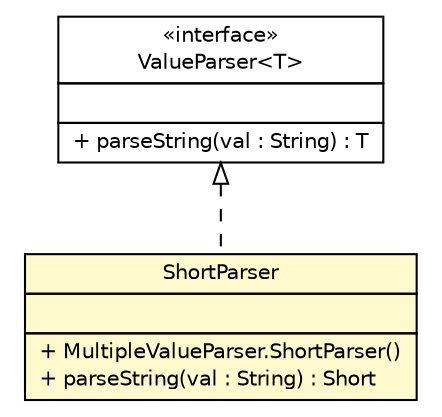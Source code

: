 #!/usr/local/bin/dot
#
# Class diagram 
# Generated by UMLGraph version R5_6 (http://www.umlgraph.org/)
#

digraph G {
	edge [fontname="Helvetica",fontsize=10,labelfontname="Helvetica",labelfontsize=10];
	node [fontname="Helvetica",fontsize=10,shape=plaintext];
	nodesep=0.25;
	ranksep=0.5;
	// com.vectorprint.configuration.parameters.MultipleValueParser.ShortParser
	c4071 [label=<<table title="com.vectorprint.configuration.parameters.MultipleValueParser.ShortParser" border="0" cellborder="1" cellspacing="0" cellpadding="2" port="p" bgcolor="lemonChiffon" href="./MultipleValueParser.ShortParser.html">
		<tr><td><table border="0" cellspacing="0" cellpadding="1">
<tr><td align="center" balign="center"> ShortParser </td></tr>
		</table></td></tr>
		<tr><td><table border="0" cellspacing="0" cellpadding="1">
<tr><td align="left" balign="left">  </td></tr>
		</table></td></tr>
		<tr><td><table border="0" cellspacing="0" cellpadding="1">
<tr><td align="left" balign="left"> + MultipleValueParser.ShortParser() </td></tr>
<tr><td align="left" balign="left"> + parseString(val : String) : Short </td></tr>
		</table></td></tr>
		</table>>, URL="./MultipleValueParser.ShortParser.html", fontname="Helvetica", fontcolor="black", fontsize=10.0];
	// com.vectorprint.configuration.parameters.ValueParser<T>
	c4076 [label=<<table title="com.vectorprint.configuration.parameters.ValueParser" border="0" cellborder="1" cellspacing="0" cellpadding="2" port="p" href="./ValueParser.html">
		<tr><td><table border="0" cellspacing="0" cellpadding="1">
<tr><td align="center" balign="center"> &#171;interface&#187; </td></tr>
<tr><td align="center" balign="center"> ValueParser&lt;T&gt; </td></tr>
		</table></td></tr>
		<tr><td><table border="0" cellspacing="0" cellpadding="1">
<tr><td align="left" balign="left">  </td></tr>
		</table></td></tr>
		<tr><td><table border="0" cellspacing="0" cellpadding="1">
<tr><td align="left" balign="left"> + parseString(val : String) : T </td></tr>
		</table></td></tr>
		</table>>, URL="./ValueParser.html", fontname="Helvetica", fontcolor="black", fontsize=10.0];
	//com.vectorprint.configuration.parameters.MultipleValueParser.ShortParser implements com.vectorprint.configuration.parameters.ValueParser<T>
	c4076:p -> c4071:p [dir=back,arrowtail=empty,style=dashed];
}

